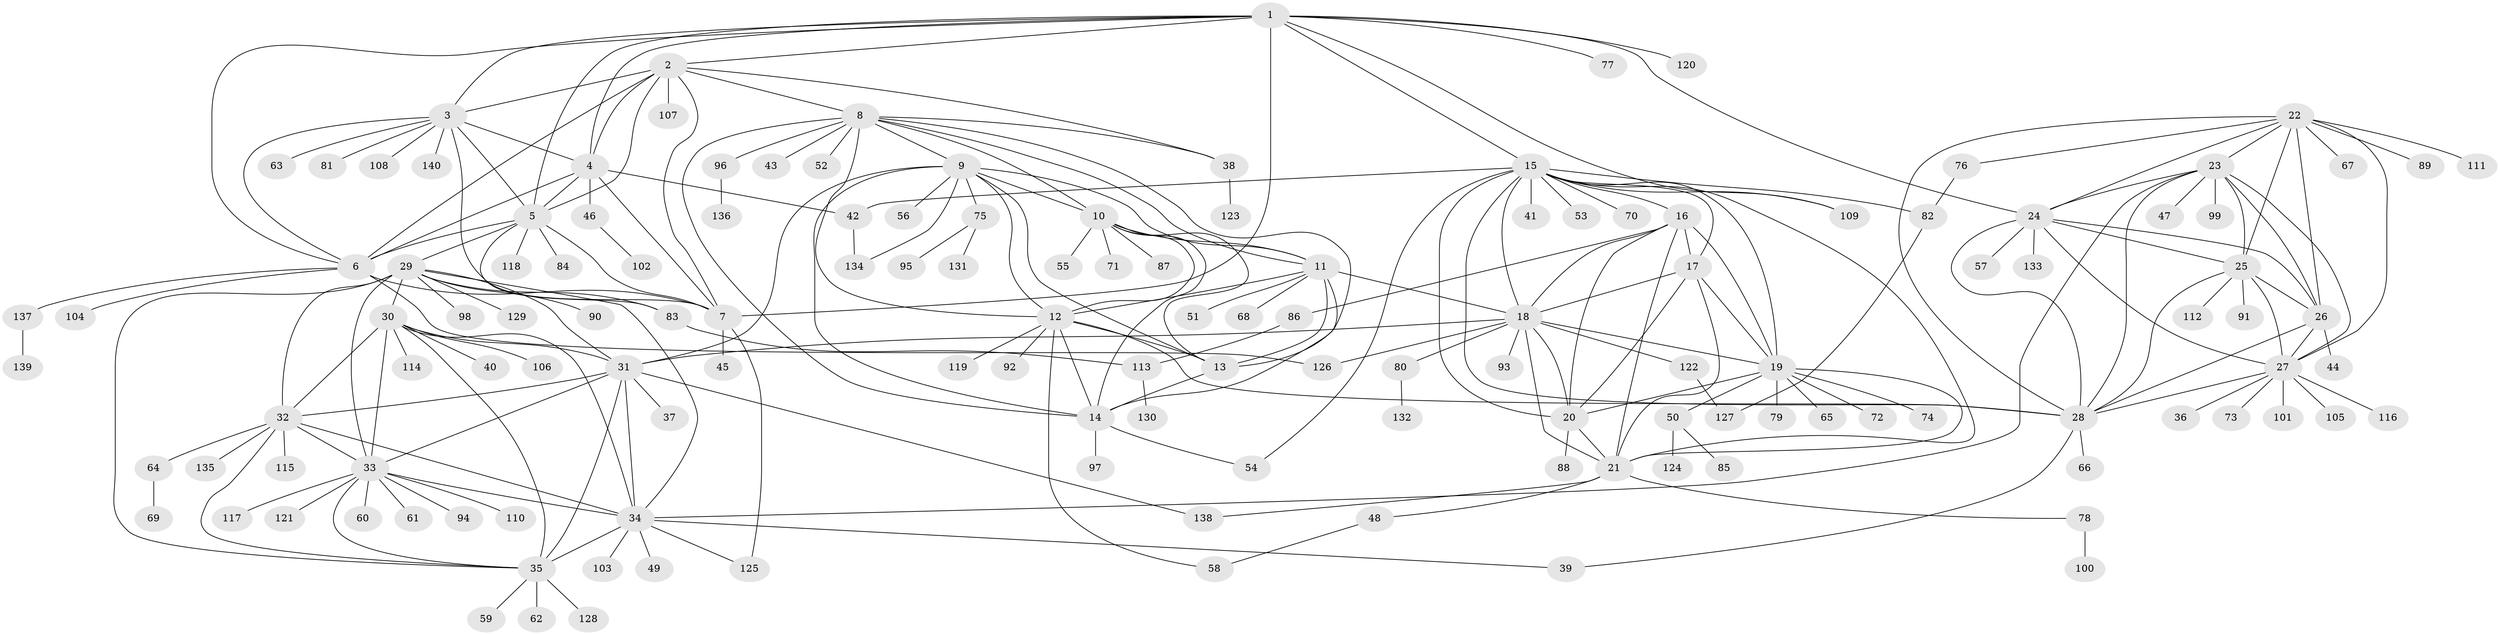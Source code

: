 // coarse degree distribution, {11: 0.009433962264150943, 9: 0.03773584905660377, 7: 0.0660377358490566, 12: 0.018867924528301886, 10: 0.02830188679245283, 5: 0.03773584905660377, 13: 0.009433962264150943, 6: 0.009433962264150943, 8: 0.02830188679245283, 15: 0.009433962264150943, 1: 0.5943396226415094, 2: 0.11320754716981132, 3: 0.02830188679245283, 4: 0.009433962264150943}
// Generated by graph-tools (version 1.1) at 2025/42/03/06/25 10:42:07]
// undirected, 140 vertices, 234 edges
graph export_dot {
graph [start="1"]
  node [color=gray90,style=filled];
  1;
  2;
  3;
  4;
  5;
  6;
  7;
  8;
  9;
  10;
  11;
  12;
  13;
  14;
  15;
  16;
  17;
  18;
  19;
  20;
  21;
  22;
  23;
  24;
  25;
  26;
  27;
  28;
  29;
  30;
  31;
  32;
  33;
  34;
  35;
  36;
  37;
  38;
  39;
  40;
  41;
  42;
  43;
  44;
  45;
  46;
  47;
  48;
  49;
  50;
  51;
  52;
  53;
  54;
  55;
  56;
  57;
  58;
  59;
  60;
  61;
  62;
  63;
  64;
  65;
  66;
  67;
  68;
  69;
  70;
  71;
  72;
  73;
  74;
  75;
  76;
  77;
  78;
  79;
  80;
  81;
  82;
  83;
  84;
  85;
  86;
  87;
  88;
  89;
  90;
  91;
  92;
  93;
  94;
  95;
  96;
  97;
  98;
  99;
  100;
  101;
  102;
  103;
  104;
  105;
  106;
  107;
  108;
  109;
  110;
  111;
  112;
  113;
  114;
  115;
  116;
  117;
  118;
  119;
  120;
  121;
  122;
  123;
  124;
  125;
  126;
  127;
  128;
  129;
  130;
  131;
  132;
  133;
  134;
  135;
  136;
  137;
  138;
  139;
  140;
  1 -- 2;
  1 -- 3;
  1 -- 4;
  1 -- 5;
  1 -- 6;
  1 -- 7;
  1 -- 15;
  1 -- 24;
  1 -- 77;
  1 -- 109;
  1 -- 120;
  2 -- 3;
  2 -- 4;
  2 -- 5;
  2 -- 6;
  2 -- 7;
  2 -- 8;
  2 -- 38;
  2 -- 107;
  3 -- 4;
  3 -- 5;
  3 -- 6;
  3 -- 7;
  3 -- 63;
  3 -- 81;
  3 -- 108;
  3 -- 140;
  4 -- 5;
  4 -- 6;
  4 -- 7;
  4 -- 42;
  4 -- 46;
  5 -- 6;
  5 -- 7;
  5 -- 29;
  5 -- 83;
  5 -- 84;
  5 -- 118;
  6 -- 7;
  6 -- 104;
  6 -- 126;
  6 -- 137;
  7 -- 45;
  7 -- 125;
  8 -- 9;
  8 -- 10;
  8 -- 11;
  8 -- 12;
  8 -- 13;
  8 -- 14;
  8 -- 38;
  8 -- 43;
  8 -- 52;
  8 -- 96;
  9 -- 10;
  9 -- 11;
  9 -- 12;
  9 -- 13;
  9 -- 14;
  9 -- 31;
  9 -- 56;
  9 -- 75;
  9 -- 134;
  10 -- 11;
  10 -- 12;
  10 -- 13;
  10 -- 14;
  10 -- 55;
  10 -- 71;
  10 -- 87;
  11 -- 12;
  11 -- 13;
  11 -- 14;
  11 -- 18;
  11 -- 51;
  11 -- 68;
  12 -- 13;
  12 -- 14;
  12 -- 28;
  12 -- 58;
  12 -- 92;
  12 -- 119;
  13 -- 14;
  14 -- 54;
  14 -- 97;
  15 -- 16;
  15 -- 17;
  15 -- 18;
  15 -- 19;
  15 -- 20;
  15 -- 21;
  15 -- 28;
  15 -- 41;
  15 -- 42;
  15 -- 53;
  15 -- 54;
  15 -- 70;
  15 -- 82;
  15 -- 109;
  16 -- 17;
  16 -- 18;
  16 -- 19;
  16 -- 20;
  16 -- 21;
  16 -- 86;
  17 -- 18;
  17 -- 19;
  17 -- 20;
  17 -- 21;
  18 -- 19;
  18 -- 20;
  18 -- 21;
  18 -- 31;
  18 -- 80;
  18 -- 93;
  18 -- 122;
  18 -- 126;
  19 -- 20;
  19 -- 21;
  19 -- 50;
  19 -- 65;
  19 -- 72;
  19 -- 74;
  19 -- 79;
  20 -- 21;
  20 -- 88;
  21 -- 48;
  21 -- 78;
  21 -- 138;
  22 -- 23;
  22 -- 24;
  22 -- 25;
  22 -- 26;
  22 -- 27;
  22 -- 28;
  22 -- 67;
  22 -- 76;
  22 -- 89;
  22 -- 111;
  23 -- 24;
  23 -- 25;
  23 -- 26;
  23 -- 27;
  23 -- 28;
  23 -- 34;
  23 -- 47;
  23 -- 99;
  24 -- 25;
  24 -- 26;
  24 -- 27;
  24 -- 28;
  24 -- 57;
  24 -- 133;
  25 -- 26;
  25 -- 27;
  25 -- 28;
  25 -- 91;
  25 -- 112;
  26 -- 27;
  26 -- 28;
  26 -- 44;
  27 -- 28;
  27 -- 36;
  27 -- 73;
  27 -- 101;
  27 -- 105;
  27 -- 116;
  28 -- 39;
  28 -- 66;
  29 -- 30;
  29 -- 31;
  29 -- 32;
  29 -- 33;
  29 -- 34;
  29 -- 35;
  29 -- 83;
  29 -- 90;
  29 -- 98;
  29 -- 129;
  30 -- 31;
  30 -- 32;
  30 -- 33;
  30 -- 34;
  30 -- 35;
  30 -- 40;
  30 -- 106;
  30 -- 114;
  31 -- 32;
  31 -- 33;
  31 -- 34;
  31 -- 35;
  31 -- 37;
  31 -- 138;
  32 -- 33;
  32 -- 34;
  32 -- 35;
  32 -- 64;
  32 -- 115;
  32 -- 135;
  33 -- 34;
  33 -- 35;
  33 -- 60;
  33 -- 61;
  33 -- 94;
  33 -- 110;
  33 -- 117;
  33 -- 121;
  34 -- 35;
  34 -- 39;
  34 -- 49;
  34 -- 103;
  34 -- 125;
  35 -- 59;
  35 -- 62;
  35 -- 128;
  38 -- 123;
  42 -- 134;
  46 -- 102;
  48 -- 58;
  50 -- 85;
  50 -- 124;
  64 -- 69;
  75 -- 95;
  75 -- 131;
  76 -- 82;
  78 -- 100;
  80 -- 132;
  82 -- 127;
  83 -- 113;
  86 -- 113;
  96 -- 136;
  113 -- 130;
  122 -- 127;
  137 -- 139;
}
